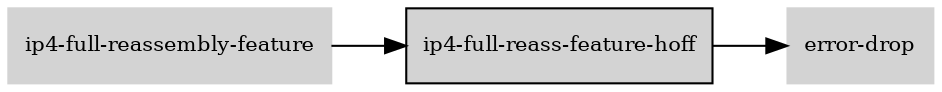 digraph "ip4_full_reass_feature_hoff_subgraph" {
  rankdir=LR;
  node [shape=box, style=filled, fontsize=10, color=lightgray, fontcolor=black, fillcolor=lightgray];
  "ip4-full-reass-feature-hoff" [color=black, fontcolor=black, fillcolor=lightgray];
  edge [fontsize=8];
  "ip4-full-reass-feature-hoff" -> "error-drop";
  "ip4-full-reassembly-feature" -> "ip4-full-reass-feature-hoff";
}
